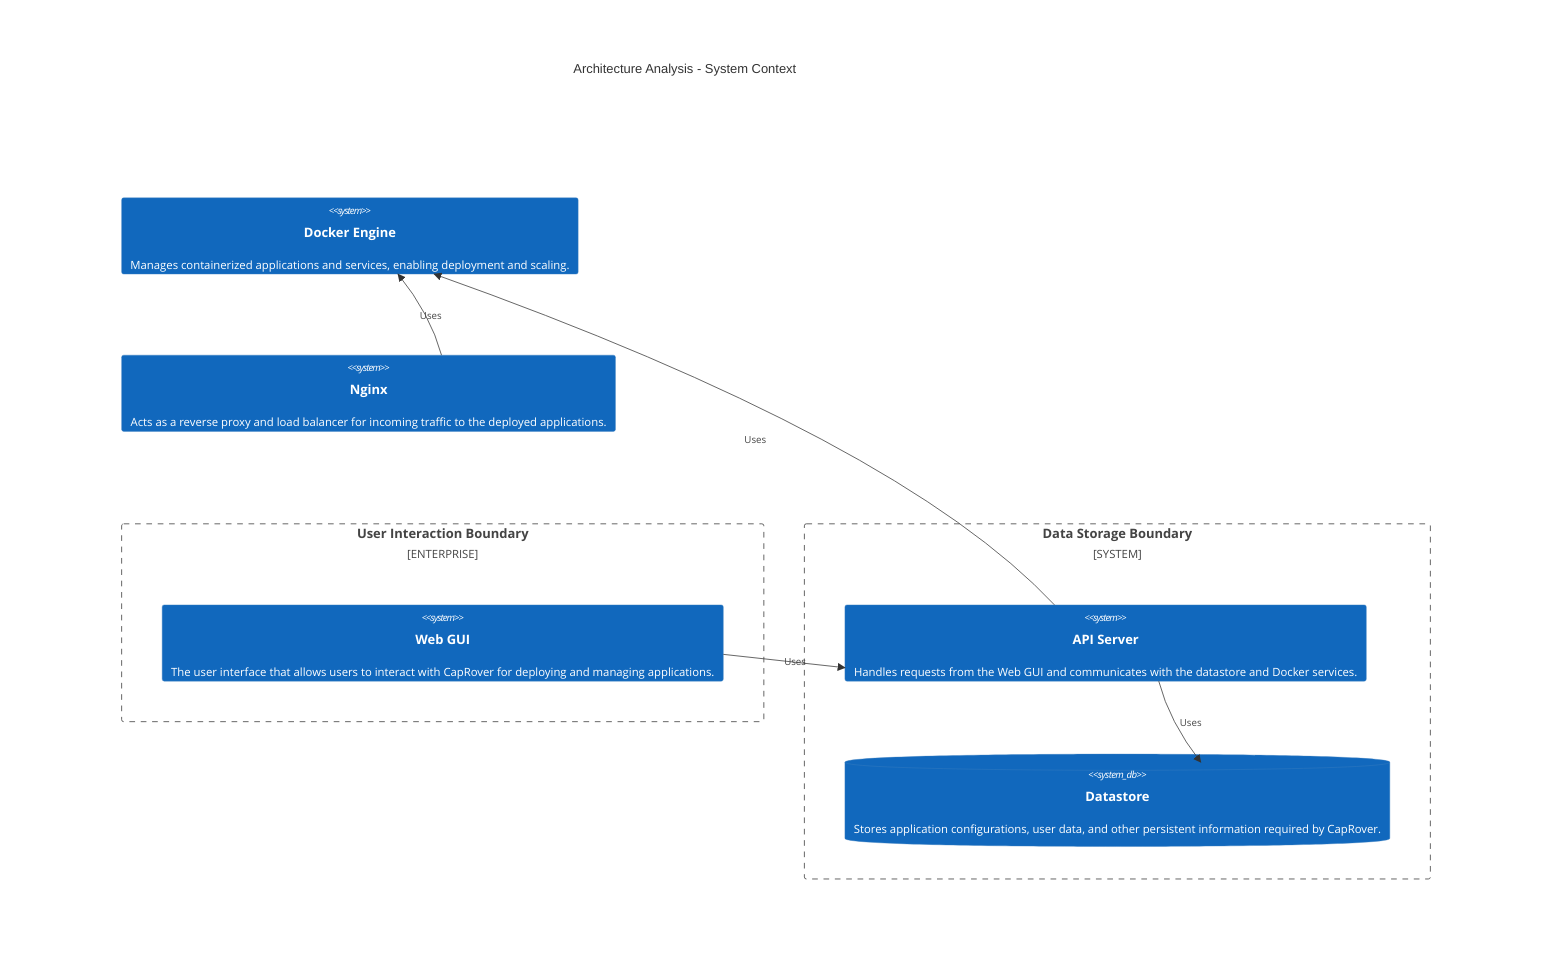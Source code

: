 C4Context
    title Architecture Analysis - System Context
    Enterprise_Boundary(tb_User_Interaction_Boundary, "User Interaction Boundary") {
        System(Web_GUI, "Web GUI", "The user interface that allows users to interact with CapRover for deploying and managing applications.")
        System(API_Server, "API Server", "Handles requests from the Web GUI and communicates with the datastore and Docker services.")
    }
    System_Boundary(tb_Data_Storage_Boundary, "Data Storage Boundary") {
        System(API_Server, "API Server", "Handles requests from the Web GUI and communicates with the datastore and Docker services.")
        SystemDb(Datastore, "Datastore", "Stores application configurations, user data, and other persistent information required by CapRover.")
    }
    System(Docker_Engine, "Docker Engine", "Manages containerized applications and services, enabling deployment and scaling.")
    System(Nginx, "Nginx", "Acts as a reverse proxy and load balancer for incoming traffic to the deployed applications.")

    Rel(Web_GUI, API_Server, "Uses")
    Rel(API_Server, Datastore, "Uses")
    Rel(API_Server, Docker_Engine, "Uses")
    Rel(Nginx, Docker_Engine, "Uses")